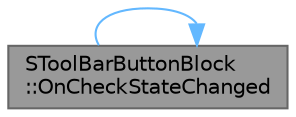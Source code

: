 digraph "SToolBarButtonBlock::OnCheckStateChanged"
{
 // INTERACTIVE_SVG=YES
 // LATEX_PDF_SIZE
  bgcolor="transparent";
  edge [fontname=Helvetica,fontsize=10,labelfontname=Helvetica,labelfontsize=10];
  node [fontname=Helvetica,fontsize=10,shape=box,height=0.2,width=0.4];
  rankdir="RL";
  Node1 [id="Node000001",label="SToolBarButtonBlock\l::OnCheckStateChanged",height=0.2,width=0.4,color="gray40", fillcolor="grey60", style="filled", fontcolor="black",tooltip="Called by Slate when this tool bar check box button is toggled."];
  Node1 -> Node1 [id="edge1_Node000001_Node000001",dir="back",color="steelblue1",style="solid",tooltip=" "];
}
